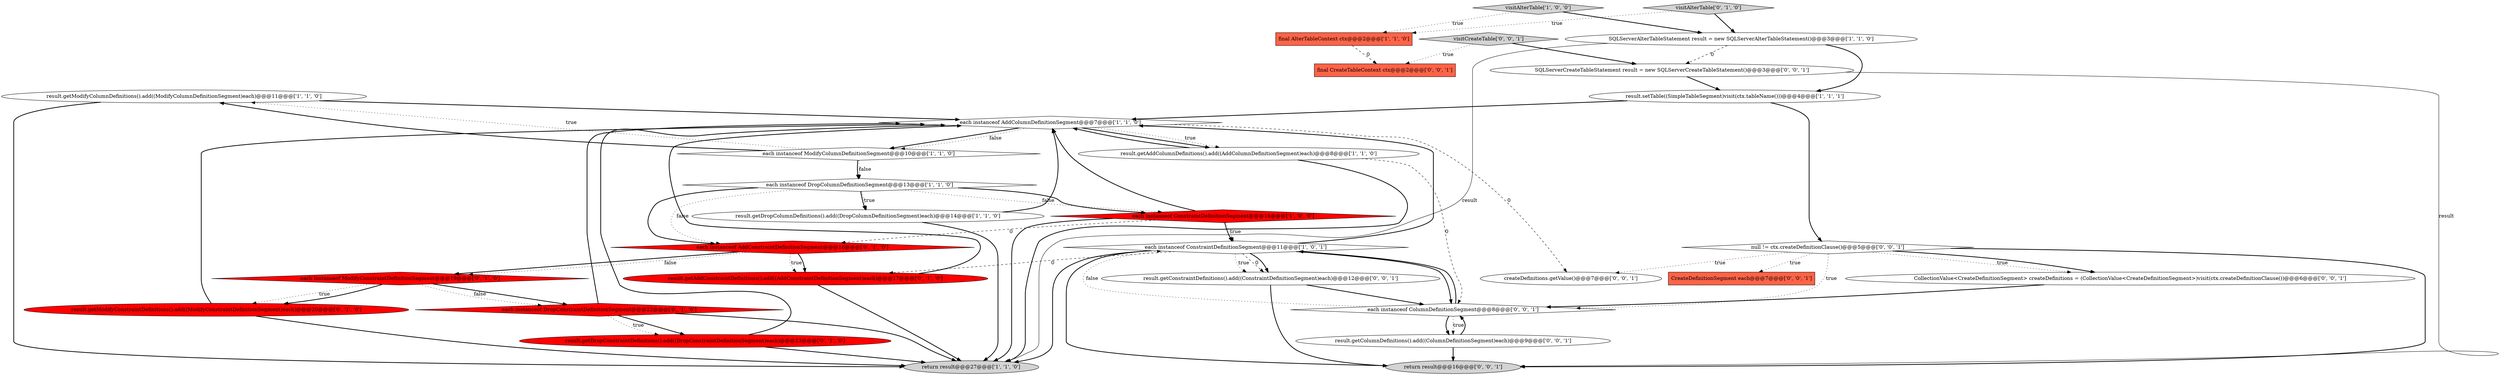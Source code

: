 digraph {
12 [style = filled, label = "result.getModifyColumnDefinitions().add((ModifyColumnDefinitionSegment)each)@@@11@@@['1', '1', '0']", fillcolor = white, shape = ellipse image = "AAA0AAABBB1BBB"];
16 [style = filled, label = "each instanceof ModifyConstraintDefinitionSegment@@@19@@@['0', '1', '0']", fillcolor = red, shape = diamond image = "AAA1AAABBB2BBB"];
17 [style = filled, label = "result.getModifyConstraintDefinitions().add((ModifyConstraintDefinitionSegment)each)@@@20@@@['0', '1', '0']", fillcolor = red, shape = ellipse image = "AAA1AAABBB2BBB"];
26 [style = filled, label = "createDefinitions.getValue()@@@7@@@['0', '0', '1']", fillcolor = white, shape = ellipse image = "AAA0AAABBB3BBB"];
8 [style = filled, label = "each instanceof AddColumnDefinitionSegment@@@7@@@['1', '1', '0']", fillcolor = white, shape = diamond image = "AAA0AAABBB1BBB"];
0 [style = filled, label = "result.getDropColumnDefinitions().add((DropColumnDefinitionSegment)each)@@@14@@@['1', '1', '0']", fillcolor = white, shape = ellipse image = "AAA0AAABBB1BBB"];
10 [style = filled, label = "each instanceof ModifyColumnDefinitionSegment@@@10@@@['1', '1', '0']", fillcolor = white, shape = diamond image = "AAA0AAABBB1BBB"];
19 [style = filled, label = "result.getDropConstraintDefinitions().add((DropConstraintDefinitionSegment)each)@@@23@@@['0', '1', '0']", fillcolor = red, shape = ellipse image = "AAA1AAABBB2BBB"];
1 [style = filled, label = "SQLServerAlterTableStatement result = new SQLServerAlterTableStatement()@@@3@@@['1', '1', '0']", fillcolor = white, shape = ellipse image = "AAA0AAABBB1BBB"];
20 [style = filled, label = "final CreateTableContext ctx@@@2@@@['0', '0', '1']", fillcolor = tomato, shape = box image = "AAA0AAABBB3BBB"];
30 [style = filled, label = "SQLServerCreateTableStatement result = new SQLServerCreateTableStatement()@@@3@@@['0', '0', '1']", fillcolor = white, shape = ellipse image = "AAA0AAABBB3BBB"];
13 [style = filled, label = "result.getAddConstraintDefinitions().add((AddConstraintDefinitionSegment)each)@@@17@@@['0', '1', '0']", fillcolor = red, shape = ellipse image = "AAA1AAABBB2BBB"];
2 [style = filled, label = "visitAlterTable['1', '0', '0']", fillcolor = lightgray, shape = diamond image = "AAA0AAABBB1BBB"];
14 [style = filled, label = "each instanceof AddConstraintDefinitionSegment@@@16@@@['0', '1', '0']", fillcolor = red, shape = diamond image = "AAA1AAABBB2BBB"];
6 [style = filled, label = "return result@@@27@@@['1', '1', '0']", fillcolor = lightgray, shape = ellipse image = "AAA0AAABBB1BBB"];
3 [style = filled, label = "each instanceof ConstraintDefinitionSegment@@@16@@@['1', '0', '0']", fillcolor = red, shape = diamond image = "AAA1AAABBB1BBB"];
25 [style = filled, label = "visitCreateTable['0', '0', '1']", fillcolor = lightgray, shape = diamond image = "AAA0AAABBB3BBB"];
21 [style = filled, label = "CreateDefinitionSegment each@@@7@@@['0', '0', '1']", fillcolor = tomato, shape = box image = "AAA0AAABBB3BBB"];
9 [style = filled, label = "result.getAddColumnDefinitions().add((AddColumnDefinitionSegment)each)@@@8@@@['1', '1', '0']", fillcolor = white, shape = ellipse image = "AAA0AAABBB1BBB"];
7 [style = filled, label = "each instanceof DropColumnDefinitionSegment@@@13@@@['1', '1', '0']", fillcolor = white, shape = diamond image = "AAA0AAABBB1BBB"];
28 [style = filled, label = "result.getColumnDefinitions().add((ColumnDefinitionSegment)each)@@@9@@@['0', '0', '1']", fillcolor = white, shape = ellipse image = "AAA0AAABBB3BBB"];
4 [style = filled, label = "final AlterTableContext ctx@@@2@@@['1', '1', '0']", fillcolor = tomato, shape = box image = "AAA0AAABBB1BBB"];
27 [style = filled, label = "result.getConstraintDefinitions().add((ConstraintDefinitionSegment)each)@@@12@@@['0', '0', '1']", fillcolor = white, shape = ellipse image = "AAA0AAABBB3BBB"];
18 [style = filled, label = "visitAlterTable['0', '1', '0']", fillcolor = lightgray, shape = diamond image = "AAA0AAABBB2BBB"];
23 [style = filled, label = "return result@@@16@@@['0', '0', '1']", fillcolor = lightgray, shape = ellipse image = "AAA0AAABBB3BBB"];
11 [style = filled, label = "each instanceof ConstraintDefinitionSegment@@@11@@@['1', '0', '1']", fillcolor = white, shape = diamond image = "AAA0AAABBB1BBB"];
22 [style = filled, label = "null != ctx.createDefinitionClause()@@@5@@@['0', '0', '1']", fillcolor = white, shape = diamond image = "AAA0AAABBB3BBB"];
29 [style = filled, label = "CollectionValue<CreateDefinitionSegment> createDefinitions = (CollectionValue<CreateDefinitionSegment>)visit(ctx.createDefinitionClause())@@@6@@@['0', '0', '1']", fillcolor = white, shape = ellipse image = "AAA0AAABBB3BBB"];
5 [style = filled, label = "result.setTable((SimpleTableSegment)visit(ctx.tableName()))@@@4@@@['1', '1', '1']", fillcolor = white, shape = ellipse image = "AAA0AAABBB1BBB"];
15 [style = filled, label = "each instanceof DropConstraintDefinitionSegment@@@22@@@['0', '1', '0']", fillcolor = red, shape = diamond image = "AAA1AAABBB2BBB"];
24 [style = filled, label = "each instanceof ColumnDefinitionSegment@@@8@@@['0', '0', '1']", fillcolor = white, shape = diamond image = "AAA0AAABBB3BBB"];
1->5 [style = bold, label=""];
14->16 [style = bold, label=""];
17->8 [style = bold, label=""];
16->15 [style = bold, label=""];
5->8 [style = bold, label=""];
8->10 [style = bold, label=""];
24->28 [style = bold, label=""];
10->7 [style = dotted, label="false"];
10->12 [style = dotted, label="true"];
3->11 [style = dotted, label="true"];
22->29 [style = dotted, label="true"];
24->11 [style = dotted, label="false"];
9->24 [style = dashed, label="0"];
17->6 [style = bold, label=""];
0->6 [style = bold, label=""];
24->28 [style = dotted, label="true"];
2->1 [style = bold, label=""];
7->3 [style = dotted, label="false"];
25->30 [style = bold, label=""];
14->16 [style = dotted, label="false"];
16->15 [style = dotted, label="false"];
11->6 [style = bold, label=""];
16->17 [style = dotted, label="true"];
1->30 [style = dashed, label="0"];
30->23 [style = solid, label="result"];
3->11 [style = bold, label=""];
22->29 [style = bold, label=""];
3->6 [style = bold, label=""];
7->0 [style = bold, label=""];
15->6 [style = bold, label=""];
16->17 [style = bold, label=""];
22->24 [style = dotted, label="true"];
1->6 [style = solid, label="result"];
8->10 [style = dotted, label="false"];
15->19 [style = bold, label=""];
9->8 [style = bold, label=""];
12->6 [style = bold, label=""];
19->6 [style = bold, label=""];
10->7 [style = bold, label=""];
22->23 [style = bold, label=""];
11->24 [style = bold, label=""];
7->0 [style = dotted, label="true"];
7->3 [style = bold, label=""];
19->8 [style = bold, label=""];
14->13 [style = dotted, label="true"];
9->6 [style = bold, label=""];
7->14 [style = bold, label=""];
11->13 [style = dashed, label="0"];
11->27 [style = dotted, label="true"];
18->1 [style = bold, label=""];
22->26 [style = dotted, label="true"];
30->5 [style = bold, label=""];
4->20 [style = dashed, label="0"];
10->12 [style = bold, label=""];
12->8 [style = bold, label=""];
24->11 [style = bold, label=""];
3->8 [style = bold, label=""];
28->23 [style = bold, label=""];
7->14 [style = dotted, label="false"];
15->19 [style = dotted, label="true"];
2->4 [style = dotted, label="true"];
25->20 [style = dotted, label="true"];
0->8 [style = bold, label=""];
8->9 [style = bold, label=""];
28->24 [style = bold, label=""];
11->8 [style = bold, label=""];
27->24 [style = bold, label=""];
27->23 [style = bold, label=""];
18->4 [style = dotted, label="true"];
8->9 [style = dotted, label="true"];
14->13 [style = bold, label=""];
13->6 [style = bold, label=""];
13->8 [style = bold, label=""];
22->21 [style = dotted, label="true"];
3->14 [style = dashed, label="0"];
29->24 [style = bold, label=""];
11->27 [style = dashed, label="0"];
5->22 [style = bold, label=""];
11->23 [style = bold, label=""];
15->8 [style = bold, label=""];
11->27 [style = bold, label=""];
8->26 [style = dashed, label="0"];
}
